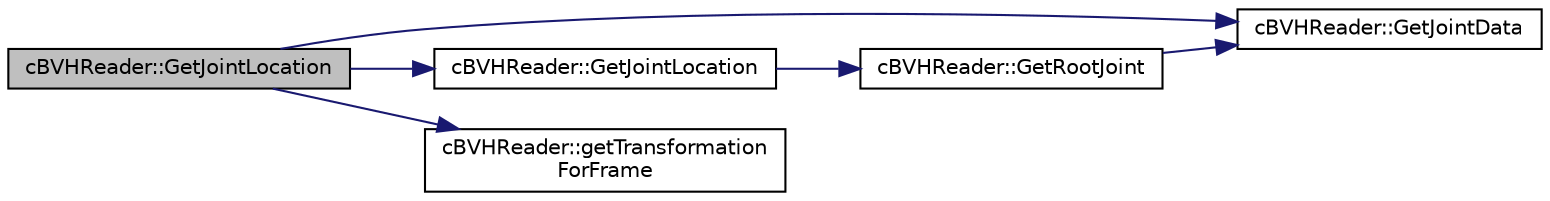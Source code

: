 digraph "cBVHReader::GetJointLocation"
{
 // LATEX_PDF_SIZE
  edge [fontname="Helvetica",fontsize="10",labelfontname="Helvetica",labelfontsize="10"];
  node [fontname="Helvetica",fontsize="10",shape=record];
  rankdir="LR";
  Node1 [label="cBVHReader::GetJointLocation",height=0.2,width=0.4,color="black", fillcolor="grey75", style="filled", fontcolor="black",tooltip=" "];
  Node1 -> Node2 [color="midnightblue",fontsize="10",style="solid",fontname="Helvetica"];
  Node2 [label="cBVHReader::GetJointData",height=0.2,width=0.4,color="black", fillcolor="white", style="filled",URL="$classc_b_v_h_reader.html#a533017ceff68ac1c102f7bad5b52c607",tooltip=" "];
  Node1 -> Node3 [color="midnightblue",fontsize="10",style="solid",fontname="Helvetica"];
  Node3 [label="cBVHReader::GetJointLocation",height=0.2,width=0.4,color="black", fillcolor="white", style="filled",URL="$classc_b_v_h_reader.html#a4dd7f566b866ff65dbba74d96f24f346",tooltip="Should return a cMotion, for now really only supports two step locations."];
  Node3 -> Node4 [color="midnightblue",fontsize="10",style="solid",fontname="Helvetica"];
  Node4 [label="cBVHReader::GetRootJoint",height=0.2,width=0.4,color="black", fillcolor="white", style="filled",URL="$classc_b_v_h_reader.html#ac55302c348a1d9004bb00c0bac84cd8f",tooltip=" "];
  Node4 -> Node2 [color="midnightblue",fontsize="10",style="solid",fontname="Helvetica"];
  Node1 -> Node5 [color="midnightblue",fontsize="10",style="solid",fontname="Helvetica"];
  Node5 [label="cBVHReader::getTransformation\lForFrame",height=0.2,width=0.4,color="black", fillcolor="white", style="filled",URL="$classc_b_v_h_reader.html#ac8531d238850c73505613d7125672668",tooltip=" "];
}
